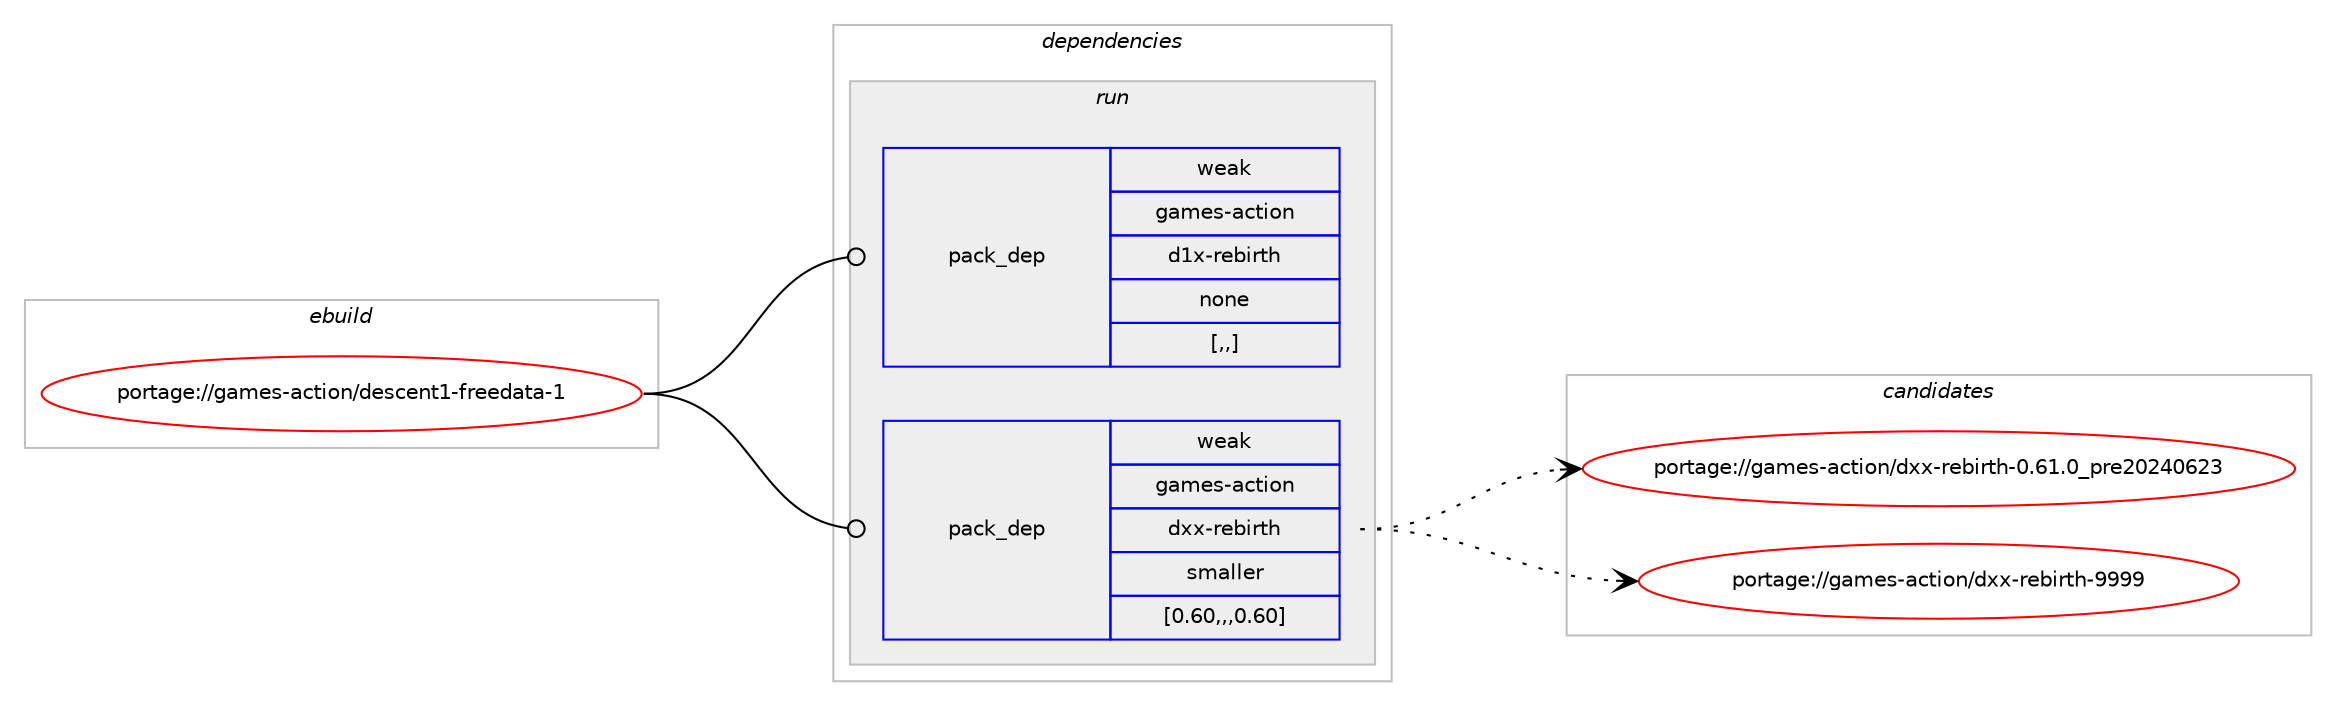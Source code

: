 digraph prolog {

# *************
# Graph options
# *************

newrank=true;
concentrate=true;
compound=true;
graph [rankdir=LR,fontname=Helvetica,fontsize=10,ranksep=1.5];#, ranksep=2.5, nodesep=0.2];
edge  [arrowhead=vee];
node  [fontname=Helvetica,fontsize=10];

# **********
# The ebuild
# **********

subgraph cluster_leftcol {
color=gray;
rank=same;
label=<<i>ebuild</i>>;
id [label="portage://games-action/descent1-freedata-1", color=red, width=4, href="../games-action/descent1-freedata-1.svg"];
}

# ****************
# The dependencies
# ****************

subgraph cluster_midcol {
color=gray;
label=<<i>dependencies</i>>;
subgraph cluster_compile {
fillcolor="#eeeeee";
style=filled;
label=<<i>compile</i>>;
}
subgraph cluster_compileandrun {
fillcolor="#eeeeee";
style=filled;
label=<<i>compile and run</i>>;
}
subgraph cluster_run {
fillcolor="#eeeeee";
style=filled;
label=<<i>run</i>>;
subgraph pack156311 {
dependency219070 [label=<<TABLE BORDER="0" CELLBORDER="1" CELLSPACING="0" CELLPADDING="4" WIDTH="220"><TR><TD ROWSPAN="6" CELLPADDING="30">pack_dep</TD></TR><TR><TD WIDTH="110">weak</TD></TR><TR><TD>games-action</TD></TR><TR><TD>d1x-rebirth</TD></TR><TR><TD>none</TD></TR><TR><TD>[,,]</TD></TR></TABLE>>, shape=none, color=blue];
}
id:e -> dependency219070:w [weight=20,style="solid",arrowhead="odot"];
subgraph pack156312 {
dependency219071 [label=<<TABLE BORDER="0" CELLBORDER="1" CELLSPACING="0" CELLPADDING="4" WIDTH="220"><TR><TD ROWSPAN="6" CELLPADDING="30">pack_dep</TD></TR><TR><TD WIDTH="110">weak</TD></TR><TR><TD>games-action</TD></TR><TR><TD>dxx-rebirth</TD></TR><TR><TD>smaller</TD></TR><TR><TD>[0.60,,,0.60]</TD></TR></TABLE>>, shape=none, color=blue];
}
id:e -> dependency219071:w [weight=20,style="solid",arrowhead="odot"];
}
}

# **************
# The candidates
# **************

subgraph cluster_choices {
rank=same;
color=gray;
label=<<i>candidates</i>>;

subgraph choice156311 {
color=black;
nodesep=1;
}
subgraph choice156312 {
color=black;
nodesep=1;
choice1039710910111545979911610511111047100120120451141019810511411610445484654494648951121141015048505248545051 [label="portage://games-action/dxx-rebirth-0.61.0_pre20240623", color=red, width=4,href="../games-action/dxx-rebirth-0.61.0_pre20240623.svg"];
choice103971091011154597991161051111104710012012045114101981051141161044557575757 [label="portage://games-action/dxx-rebirth-9999", color=red, width=4,href="../games-action/dxx-rebirth-9999.svg"];
dependency219071:e -> choice1039710910111545979911610511111047100120120451141019810511411610445484654494648951121141015048505248545051:w [style=dotted,weight="100"];
dependency219071:e -> choice103971091011154597991161051111104710012012045114101981051141161044557575757:w [style=dotted,weight="100"];
}
}

}

